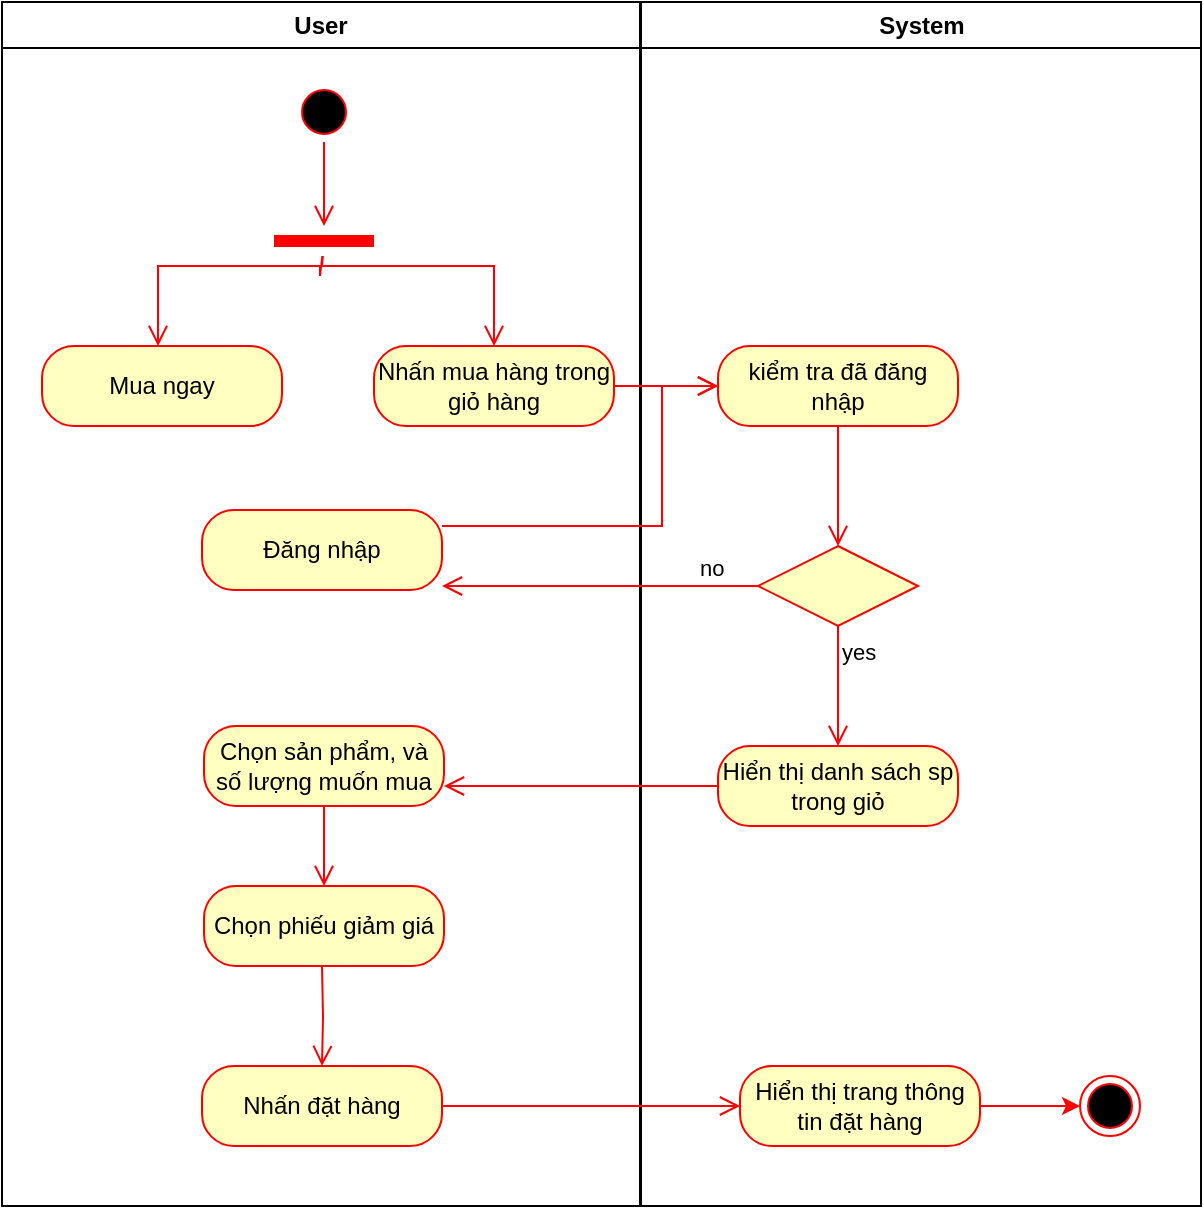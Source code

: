 <mxfile version="26.0.4">
  <diagram name="Page-1" id="e7e014a7-5840-1c2e-5031-d8a46d1fe8dd">
    <mxGraphModel dx="1050" dy="621" grid="1" gridSize="10" guides="1" tooltips="1" connect="1" arrows="1" fold="1" page="1" pageScale="1" pageWidth="1169" pageHeight="826" background="none" math="0" shadow="0">
      <root>
        <mxCell id="0" />
        <mxCell id="1" parent="0" />
        <mxCell id="2" value="User" style="swimlane;whiteSpace=wrap" parent="1" vertex="1">
          <mxGeometry x="141" y="128" width="319" height="602" as="geometry" />
        </mxCell>
        <mxCell id="5" value="" style="ellipse;shape=startState;fillColor=#000000;strokeColor=#ff0000;" parent="2" vertex="1">
          <mxGeometry x="146" y="40" width="30" height="30" as="geometry" />
        </mxCell>
        <mxCell id="6" value="" style="edgeStyle=elbowEdgeStyle;elbow=horizontal;verticalAlign=bottom;endArrow=open;endSize=8;strokeColor=#FF0000;endFill=1;rounded=0;" parent="2" source="5" target="25" edge="1">
          <mxGeometry x="100" y="40" as="geometry">
            <mxPoint x="161.5" y="112" as="targetPoint" />
          </mxGeometry>
        </mxCell>
        <mxCell id="25" value="" style="shape=line;strokeWidth=6;strokeColor=#ff0000;rotation=-180;" parent="2" vertex="1">
          <mxGeometry x="136" y="112" width="50" height="15" as="geometry" />
        </mxCell>
        <mxCell id="mp0b51jrGu8JeBSdX_Ln-47" value="Mua ngay" style="rounded=1;whiteSpace=wrap;html=1;arcSize=40;fontColor=#000000;fillColor=#ffffc0;strokeColor=#ff0000;" parent="2" vertex="1">
          <mxGeometry x="20" y="172" width="120" height="40" as="geometry" />
        </mxCell>
        <mxCell id="mp0b51jrGu8JeBSdX_Ln-48" value="" style="edgeStyle=orthogonalEdgeStyle;html=1;verticalAlign=bottom;endArrow=open;endSize=8;strokeColor=#ff0000;rounded=0;" parent="2" source="25" edge="1">
          <mxGeometry relative="1" as="geometry">
            <mxPoint x="78" y="172" as="targetPoint" />
            <mxPoint x="112" y="127" as="sourcePoint" />
            <Array as="points">
              <mxPoint x="160" y="132" />
              <mxPoint x="78" y="132" />
            </Array>
          </mxGeometry>
        </mxCell>
        <mxCell id="mp0b51jrGu8JeBSdX_Ln-49" value="Nhấn mua hàng trong giỏ hàng" style="rounded=1;whiteSpace=wrap;html=1;arcSize=40;fontColor=#000000;fillColor=#ffffc0;strokeColor=#ff0000;" parent="2" vertex="1">
          <mxGeometry x="186" y="172" width="120" height="40" as="geometry" />
        </mxCell>
        <mxCell id="mp0b51jrGu8JeBSdX_Ln-51" value="" style="edgeStyle=orthogonalEdgeStyle;html=1;verticalAlign=bottom;endArrow=open;endSize=8;strokeColor=#ff0000;rounded=0;" parent="2" source="25" target="mp0b51jrGu8JeBSdX_Ln-49" edge="1">
          <mxGeometry relative="1" as="geometry">
            <mxPoint x="88" y="182" as="targetPoint" />
            <mxPoint x="170" y="137" as="sourcePoint" />
            <Array as="points">
              <mxPoint x="159" y="137" />
              <mxPoint x="159" y="132" />
              <mxPoint x="236" y="132" />
            </Array>
          </mxGeometry>
        </mxCell>
        <mxCell id="mp0b51jrGu8JeBSdX_Ln-58" value="Đăng nhập" style="rounded=1;whiteSpace=wrap;html=1;arcSize=40;fontColor=#000000;fillColor=#ffffc0;strokeColor=#ff0000;" parent="2" vertex="1">
          <mxGeometry x="100" y="254" width="120" height="40" as="geometry" />
        </mxCell>
        <mxCell id="mp0b51jrGu8JeBSdX_Ln-63" value="Chọn sản phẩm, và số lượng muốn mua" style="rounded=1;whiteSpace=wrap;html=1;arcSize=40;fontColor=#000000;fillColor=#ffffc0;strokeColor=#ff0000;" parent="2" vertex="1">
          <mxGeometry x="101" y="362" width="120" height="40" as="geometry" />
        </mxCell>
        <mxCell id="mp0b51jrGu8JeBSdX_Ln-64" value="" style="edgeStyle=orthogonalEdgeStyle;html=1;verticalAlign=bottom;endArrow=open;endSize=8;strokeColor=#ff0000;rounded=0;" parent="2" source="mp0b51jrGu8JeBSdX_Ln-63" target="mp0b51jrGu8JeBSdX_Ln-65" edge="1">
          <mxGeometry relative="1" as="geometry">
            <mxPoint x="161" y="462" as="targetPoint" />
          </mxGeometry>
        </mxCell>
        <mxCell id="mp0b51jrGu8JeBSdX_Ln-65" value="Chọn phiếu giảm giá" style="rounded=1;whiteSpace=wrap;html=1;arcSize=40;fontColor=#000000;fillColor=#ffffc0;strokeColor=#ff0000;" parent="2" vertex="1">
          <mxGeometry x="101" y="442" width="120" height="40" as="geometry" />
        </mxCell>
        <mxCell id="mp0b51jrGu8JeBSdX_Ln-66" value="" style="edgeStyle=orthogonalEdgeStyle;html=1;verticalAlign=bottom;endArrow=open;endSize=8;strokeColor=#ff0000;rounded=0;" parent="2" target="mp0b51jrGu8JeBSdX_Ln-70" edge="1">
          <mxGeometry relative="1" as="geometry">
            <mxPoint x="159" y="532" as="targetPoint" />
            <mxPoint x="160.0" y="482" as="sourcePoint" />
          </mxGeometry>
        </mxCell>
        <mxCell id="mp0b51jrGu8JeBSdX_Ln-70" value="Nhấn đặt hàng" style="rounded=1;whiteSpace=wrap;html=1;arcSize=40;fontColor=#000000;fillColor=#ffffc0;strokeColor=#ff0000;" parent="2" vertex="1">
          <mxGeometry x="100" y="532" width="120" height="40" as="geometry" />
        </mxCell>
        <mxCell id="3" value="System" style="swimlane;whiteSpace=wrap" parent="1" vertex="1">
          <mxGeometry x="460.5" y="128" width="280" height="602" as="geometry">
            <mxRectangle x="444.5" y="128" width="90" height="30" as="alternateBounds" />
          </mxGeometry>
        </mxCell>
        <mxCell id="mp0b51jrGu8JeBSdX_Ln-52" value="kiểm tra đã đăng nhập" style="rounded=1;whiteSpace=wrap;html=1;arcSize=40;fontColor=#000000;fillColor=#ffffc0;strokeColor=#ff0000;" parent="3" vertex="1">
          <mxGeometry x="38.5" y="172" width="120" height="40" as="geometry" />
        </mxCell>
        <mxCell id="mp0b51jrGu8JeBSdX_Ln-53" value="" style="edgeStyle=orthogonalEdgeStyle;html=1;verticalAlign=bottom;endArrow=open;endSize=8;strokeColor=#ff0000;rounded=0;" parent="3" source="mp0b51jrGu8JeBSdX_Ln-52" target="mp0b51jrGu8JeBSdX_Ln-55" edge="1">
          <mxGeometry relative="1" as="geometry">
            <mxPoint x="98.5" y="272" as="targetPoint" />
          </mxGeometry>
        </mxCell>
        <mxCell id="mp0b51jrGu8JeBSdX_Ln-55" value="" style="rhombus;whiteSpace=wrap;html=1;fontColor=#000000;fillColor=#ffffc0;strokeColor=#ff0000;" parent="3" vertex="1">
          <mxGeometry x="58.5" y="272" width="80" height="40" as="geometry" />
        </mxCell>
        <mxCell id="mp0b51jrGu8JeBSdX_Ln-57" value="yes" style="edgeStyle=orthogonalEdgeStyle;html=1;align=left;verticalAlign=top;endArrow=open;endSize=8;strokeColor=#ff0000;rounded=0;" parent="3" source="mp0b51jrGu8JeBSdX_Ln-55" target="mp0b51jrGu8JeBSdX_Ln-61" edge="1">
          <mxGeometry x="-1" relative="1" as="geometry">
            <mxPoint x="98.5" y="372" as="targetPoint" />
          </mxGeometry>
        </mxCell>
        <mxCell id="mp0b51jrGu8JeBSdX_Ln-61" value="Hiển thị danh sách sp trong giỏ" style="rounded=1;whiteSpace=wrap;html=1;arcSize=40;fontColor=#000000;fillColor=#ffffc0;strokeColor=#ff0000;" parent="3" vertex="1">
          <mxGeometry x="38.5" y="372" width="120" height="40" as="geometry" />
        </mxCell>
        <mxCell id="mp0b51jrGu8JeBSdX_Ln-75" value="" style="edgeStyle=orthogonalEdgeStyle;rounded=0;orthogonalLoop=1;jettySize=auto;html=1;strokeColor=#FF0000;" parent="3" source="mp0b51jrGu8JeBSdX_Ln-72" target="mp0b51jrGu8JeBSdX_Ln-74" edge="1">
          <mxGeometry relative="1" as="geometry" />
        </mxCell>
        <mxCell id="mp0b51jrGu8JeBSdX_Ln-72" value="Hiển thị trang thông tin đặt hàng" style="rounded=1;whiteSpace=wrap;html=1;arcSize=40;fontColor=#000000;fillColor=#ffffc0;strokeColor=#ff0000;" parent="3" vertex="1">
          <mxGeometry x="49.5" y="532" width="120" height="40" as="geometry" />
        </mxCell>
        <mxCell id="mp0b51jrGu8JeBSdX_Ln-74" value="" style="ellipse;html=1;shape=endState;fillColor=#000000;strokeColor=#ff0000;" parent="3" vertex="1">
          <mxGeometry x="219.5" y="537" width="30" height="30" as="geometry" />
        </mxCell>
        <mxCell id="mp0b51jrGu8JeBSdX_Ln-54" value="" style="edgeStyle=orthogonalEdgeStyle;html=1;verticalAlign=bottom;endArrow=open;endSize=8;strokeColor=#ff0000;rounded=0;" parent="1" source="mp0b51jrGu8JeBSdX_Ln-49" target="mp0b51jrGu8JeBSdX_Ln-52" edge="1">
          <mxGeometry relative="1" as="geometry">
            <mxPoint x="570" y="410" as="targetPoint" />
            <mxPoint x="570.5" y="350" as="sourcePoint" />
          </mxGeometry>
        </mxCell>
        <mxCell id="mp0b51jrGu8JeBSdX_Ln-59" value="" style="edgeStyle=orthogonalEdgeStyle;html=1;verticalAlign=bottom;endArrow=open;endSize=8;strokeColor=#ff0000;rounded=0;" parent="1" source="mp0b51jrGu8JeBSdX_Ln-58" target="mp0b51jrGu8JeBSdX_Ln-52" edge="1">
          <mxGeometry relative="1" as="geometry">
            <mxPoint x="470" y="333" as="targetPoint" />
            <mxPoint x="330" y="413.0" as="sourcePoint" />
            <Array as="points">
              <mxPoint x="471" y="390" />
              <mxPoint x="471" y="320" />
            </Array>
          </mxGeometry>
        </mxCell>
        <mxCell id="mp0b51jrGu8JeBSdX_Ln-56" value="no" style="edgeStyle=orthogonalEdgeStyle;html=1;align=left;verticalAlign=bottom;endArrow=open;endSize=8;strokeColor=#ff0000;rounded=0;" parent="1" source="mp0b51jrGu8JeBSdX_Ln-55" target="mp0b51jrGu8JeBSdX_Ln-58" edge="1">
          <mxGeometry x="-0.6" relative="1" as="geometry">
            <mxPoint x="700" y="420" as="targetPoint" />
            <Array as="points">
              <mxPoint x="400" y="420" />
              <mxPoint x="400" y="420" />
            </Array>
            <mxPoint as="offset" />
          </mxGeometry>
        </mxCell>
        <mxCell id="mp0b51jrGu8JeBSdX_Ln-62" value="" style="edgeStyle=orthogonalEdgeStyle;html=1;verticalAlign=bottom;endArrow=open;endSize=8;strokeColor=#ff0000;rounded=0;" parent="1" source="mp0b51jrGu8JeBSdX_Ln-61" target="mp0b51jrGu8JeBSdX_Ln-63" edge="1">
          <mxGeometry relative="1" as="geometry">
            <mxPoint x="560" y="600" as="targetPoint" />
            <Array as="points">
              <mxPoint x="400" y="520" />
              <mxPoint x="400" y="520" />
            </Array>
          </mxGeometry>
        </mxCell>
        <mxCell id="mp0b51jrGu8JeBSdX_Ln-71" value="" style="edgeStyle=orthogonalEdgeStyle;html=1;verticalAlign=bottom;endArrow=open;endSize=8;strokeColor=#ff0000;rounded=0;" parent="1" source="mp0b51jrGu8JeBSdX_Ln-70" target="mp0b51jrGu8JeBSdX_Ln-72" edge="1">
          <mxGeometry relative="1" as="geometry">
            <mxPoint x="301" y="760" as="targetPoint" />
            <Array as="points">
              <mxPoint x="460" y="680" />
              <mxPoint x="460" y="680" />
            </Array>
          </mxGeometry>
        </mxCell>
      </root>
    </mxGraphModel>
  </diagram>
</mxfile>
